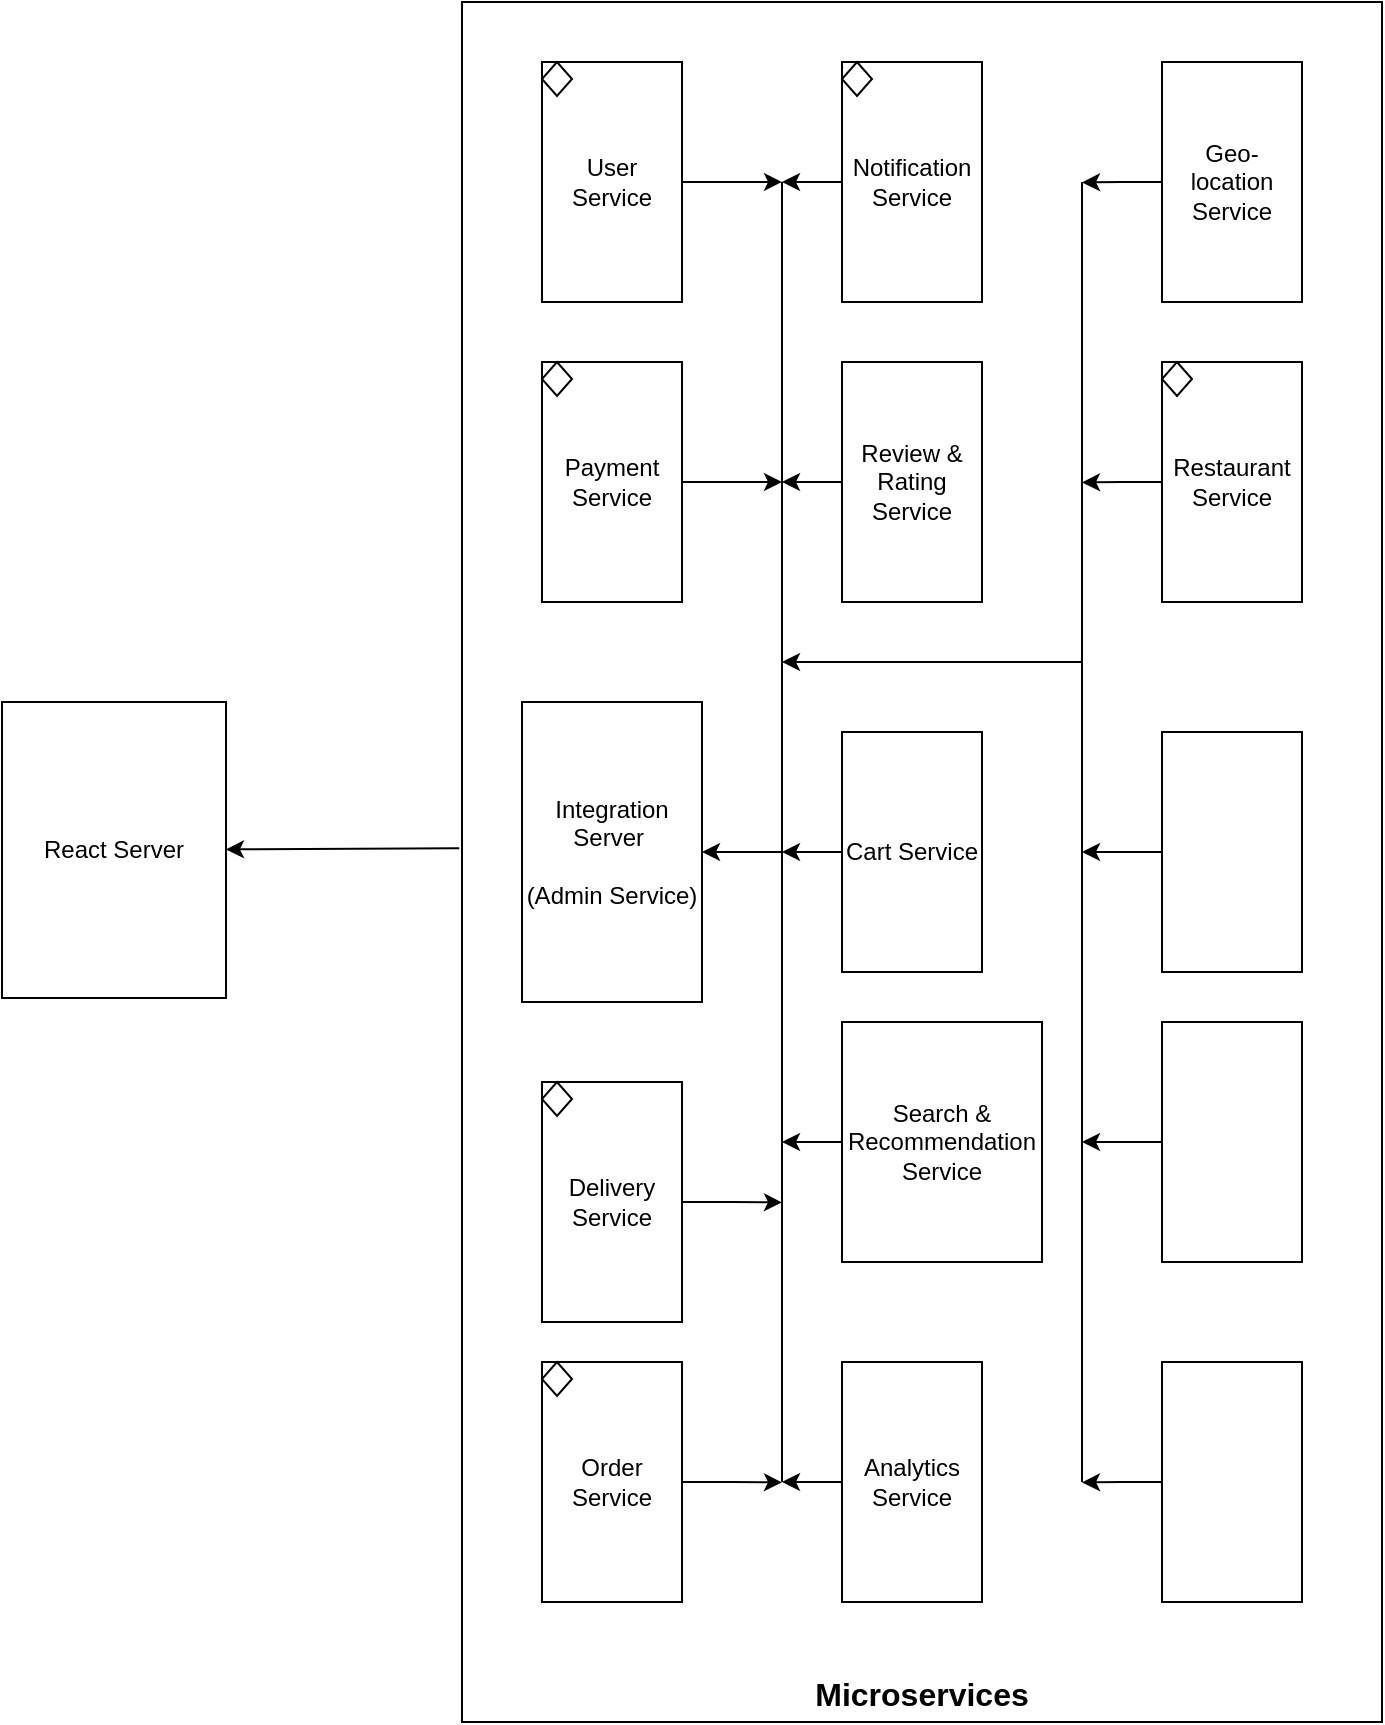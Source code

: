 <mxfile version="26.0.10">
  <diagram id="C5RBs43oDa-KdzZeNtuy" name="Page-1">
    <mxGraphModel dx="1235" dy="633" grid="0" gridSize="10" guides="1" tooltips="1" connect="1" arrows="1" fold="1" page="1" pageScale="1" pageWidth="1000" pageHeight="1169" math="0" shadow="0">
      <root>
        <mxCell id="WIyWlLk6GJQsqaUBKTNV-0" />
        <mxCell id="WIyWlLk6GJQsqaUBKTNV-1" parent="WIyWlLk6GJQsqaUBKTNV-0" />
        <mxCell id="NjLAJhfvmHgW9lrbdgqP-4" value="React Server" style="rounded=0;whiteSpace=wrap;html=1;" vertex="1" parent="WIyWlLk6GJQsqaUBKTNV-1">
          <mxGeometry x="90" y="460" width="112" height="148" as="geometry" />
        </mxCell>
        <mxCell id="NjLAJhfvmHgW9lrbdgqP-8" value="Integration Server&amp;nbsp;&lt;div&gt;&lt;br&gt;&lt;/div&gt;&lt;div&gt;(Admin Service)&lt;/div&gt;" style="rounded=0;whiteSpace=wrap;html=1;" vertex="1" parent="WIyWlLk6GJQsqaUBKTNV-1">
          <mxGeometry x="350" y="460" width="90" height="150" as="geometry" />
        </mxCell>
        <mxCell id="NjLAJhfvmHgW9lrbdgqP-35" style="edgeStyle=orthogonalEdgeStyle;rounded=0;orthogonalLoop=1;jettySize=auto;html=1;exitX=1;exitY=0.5;exitDx=0;exitDy=0;" edge="1" parent="WIyWlLk6GJQsqaUBKTNV-1" source="NjLAJhfvmHgW9lrbdgqP-9">
          <mxGeometry relative="1" as="geometry">
            <mxPoint x="480" y="199.941" as="targetPoint" />
          </mxGeometry>
        </mxCell>
        <mxCell id="NjLAJhfvmHgW9lrbdgqP-9" value="User Service" style="rounded=0;whiteSpace=wrap;html=1;" vertex="1" parent="WIyWlLk6GJQsqaUBKTNV-1">
          <mxGeometry x="360" y="140" width="70" height="120" as="geometry" />
        </mxCell>
        <mxCell id="NjLAJhfvmHgW9lrbdgqP-50" style="edgeStyle=orthogonalEdgeStyle;rounded=0;orthogonalLoop=1;jettySize=auto;html=1;exitX=0;exitY=0.5;exitDx=0;exitDy=0;" edge="1" parent="WIyWlLk6GJQsqaUBKTNV-1" source="NjLAJhfvmHgW9lrbdgqP-10">
          <mxGeometry relative="1" as="geometry">
            <mxPoint x="630" y="350.2" as="targetPoint" />
          </mxGeometry>
        </mxCell>
        <mxCell id="NjLAJhfvmHgW9lrbdgqP-10" value="Restaurant Service" style="rounded=0;whiteSpace=wrap;html=1;" vertex="1" parent="WIyWlLk6GJQsqaUBKTNV-1">
          <mxGeometry x="670" y="290" width="70" height="120" as="geometry" />
        </mxCell>
        <mxCell id="NjLAJhfvmHgW9lrbdgqP-56" style="edgeStyle=orthogonalEdgeStyle;rounded=0;orthogonalLoop=1;jettySize=auto;html=1;exitX=1;exitY=0.5;exitDx=0;exitDy=0;" edge="1" parent="WIyWlLk6GJQsqaUBKTNV-1" source="NjLAJhfvmHgW9lrbdgqP-11">
          <mxGeometry relative="1" as="geometry">
            <mxPoint x="480" y="850.2" as="targetPoint" />
          </mxGeometry>
        </mxCell>
        <mxCell id="NjLAJhfvmHgW9lrbdgqP-11" value="Order Service " style="rounded=0;whiteSpace=wrap;html=1;" vertex="1" parent="WIyWlLk6GJQsqaUBKTNV-1">
          <mxGeometry x="360" y="790" width="70" height="120" as="geometry" />
        </mxCell>
        <mxCell id="NjLAJhfvmHgW9lrbdgqP-46" style="edgeStyle=orthogonalEdgeStyle;rounded=0;orthogonalLoop=1;jettySize=auto;html=1;exitX=1;exitY=0.5;exitDx=0;exitDy=0;" edge="1" parent="WIyWlLk6GJQsqaUBKTNV-1" source="NjLAJhfvmHgW9lrbdgqP-14">
          <mxGeometry relative="1" as="geometry">
            <mxPoint x="480" y="350" as="targetPoint" />
          </mxGeometry>
        </mxCell>
        <mxCell id="NjLAJhfvmHgW9lrbdgqP-14" value="Payment Service" style="rounded=0;whiteSpace=wrap;html=1;" vertex="1" parent="WIyWlLk6GJQsqaUBKTNV-1">
          <mxGeometry x="360" y="290" width="70" height="120" as="geometry" />
        </mxCell>
        <mxCell id="NjLAJhfvmHgW9lrbdgqP-58" style="edgeStyle=orthogonalEdgeStyle;rounded=0;orthogonalLoop=1;jettySize=auto;html=1;exitX=1;exitY=0.5;exitDx=0;exitDy=0;" edge="1" parent="WIyWlLk6GJQsqaUBKTNV-1" source="NjLAJhfvmHgW9lrbdgqP-15">
          <mxGeometry relative="1" as="geometry">
            <mxPoint x="480" y="710.2" as="targetPoint" />
          </mxGeometry>
        </mxCell>
        <mxCell id="NjLAJhfvmHgW9lrbdgqP-15" value="Delivery Service " style="rounded=0;whiteSpace=wrap;html=1;" vertex="1" parent="WIyWlLk6GJQsqaUBKTNV-1">
          <mxGeometry x="360" y="650" width="70" height="120" as="geometry" />
        </mxCell>
        <mxCell id="NjLAJhfvmHgW9lrbdgqP-41" style="edgeStyle=orthogonalEdgeStyle;rounded=0;orthogonalLoop=1;jettySize=auto;html=1;exitX=0;exitY=0.5;exitDx=0;exitDy=0;" edge="1" parent="WIyWlLk6GJQsqaUBKTNV-1" source="NjLAJhfvmHgW9lrbdgqP-16">
          <mxGeometry relative="1" as="geometry">
            <mxPoint x="480" y="200" as="targetPoint" />
          </mxGeometry>
        </mxCell>
        <mxCell id="NjLAJhfvmHgW9lrbdgqP-16" value="Notification Service" style="rounded=0;whiteSpace=wrap;html=1;" vertex="1" parent="WIyWlLk6GJQsqaUBKTNV-1">
          <mxGeometry x="510" y="140" width="70" height="120" as="geometry" />
        </mxCell>
        <mxCell id="NjLAJhfvmHgW9lrbdgqP-39" style="edgeStyle=orthogonalEdgeStyle;rounded=0;orthogonalLoop=1;jettySize=auto;html=1;exitX=0;exitY=0.5;exitDx=0;exitDy=0;" edge="1" parent="WIyWlLk6GJQsqaUBKTNV-1" source="NjLAJhfvmHgW9lrbdgqP-17">
          <mxGeometry relative="1" as="geometry">
            <mxPoint x="480" y="535.235" as="targetPoint" />
          </mxGeometry>
        </mxCell>
        <mxCell id="NjLAJhfvmHgW9lrbdgqP-17" value="Cart Service" style="rounded=0;whiteSpace=wrap;html=1;" vertex="1" parent="WIyWlLk6GJQsqaUBKTNV-1">
          <mxGeometry x="510" y="475" width="70" height="120" as="geometry" />
        </mxCell>
        <mxCell id="NjLAJhfvmHgW9lrbdgqP-54" style="edgeStyle=orthogonalEdgeStyle;rounded=0;orthogonalLoop=1;jettySize=auto;html=1;exitX=0;exitY=0.5;exitDx=0;exitDy=0;" edge="1" parent="WIyWlLk6GJQsqaUBKTNV-1" source="NjLAJhfvmHgW9lrbdgqP-18">
          <mxGeometry relative="1" as="geometry">
            <mxPoint x="480" y="850.2" as="targetPoint" />
          </mxGeometry>
        </mxCell>
        <mxCell id="NjLAJhfvmHgW9lrbdgqP-18" value="Analytics Service " style="rounded=0;whiteSpace=wrap;html=1;" vertex="1" parent="WIyWlLk6GJQsqaUBKTNV-1">
          <mxGeometry x="510" y="790" width="70" height="120" as="geometry" />
        </mxCell>
        <mxCell id="NjLAJhfvmHgW9lrbdgqP-42" style="edgeStyle=orthogonalEdgeStyle;rounded=0;orthogonalLoop=1;jettySize=auto;html=1;exitX=0;exitY=0.5;exitDx=0;exitDy=0;" edge="1" parent="WIyWlLk6GJQsqaUBKTNV-1" source="NjLAJhfvmHgW9lrbdgqP-19">
          <mxGeometry relative="1" as="geometry">
            <mxPoint x="480" y="350" as="targetPoint" />
          </mxGeometry>
        </mxCell>
        <mxCell id="NjLAJhfvmHgW9lrbdgqP-19" value="Review &amp;amp; Rating Service" style="rounded=0;whiteSpace=wrap;html=1;" vertex="1" parent="WIyWlLk6GJQsqaUBKTNV-1">
          <mxGeometry x="510" y="290" width="70" height="120" as="geometry" />
        </mxCell>
        <mxCell id="NjLAJhfvmHgW9lrbdgqP-43" style="edgeStyle=orthogonalEdgeStyle;rounded=0;orthogonalLoop=1;jettySize=auto;html=1;exitX=0;exitY=0.5;exitDx=0;exitDy=0;" edge="1" parent="WIyWlLk6GJQsqaUBKTNV-1" source="NjLAJhfvmHgW9lrbdgqP-20">
          <mxGeometry relative="1" as="geometry">
            <mxPoint x="480" y="679.857" as="targetPoint" />
          </mxGeometry>
        </mxCell>
        <mxCell id="NjLAJhfvmHgW9lrbdgqP-20" value="Search &amp;amp; Recommendation Service " style="rounded=0;whiteSpace=wrap;html=1;" vertex="1" parent="WIyWlLk6GJQsqaUBKTNV-1">
          <mxGeometry x="510" y="620" width="100" height="120" as="geometry" />
        </mxCell>
        <mxCell id="NjLAJhfvmHgW9lrbdgqP-49" style="edgeStyle=orthogonalEdgeStyle;rounded=0;orthogonalLoop=1;jettySize=auto;html=1;exitX=0;exitY=0.5;exitDx=0;exitDy=0;" edge="1" parent="WIyWlLk6GJQsqaUBKTNV-1" source="NjLAJhfvmHgW9lrbdgqP-21">
          <mxGeometry relative="1" as="geometry">
            <mxPoint x="630" y="200.2" as="targetPoint" />
          </mxGeometry>
        </mxCell>
        <mxCell id="NjLAJhfvmHgW9lrbdgqP-21" value="Geo-location Service" style="rounded=0;whiteSpace=wrap;html=1;align=center;" vertex="1" parent="WIyWlLk6GJQsqaUBKTNV-1">
          <mxGeometry x="670" y="140" width="70" height="120" as="geometry" />
        </mxCell>
        <mxCell id="NjLAJhfvmHgW9lrbdgqP-51" style="edgeStyle=orthogonalEdgeStyle;rounded=0;orthogonalLoop=1;jettySize=auto;html=1;exitX=0;exitY=0.5;exitDx=0;exitDy=0;" edge="1" parent="WIyWlLk6GJQsqaUBKTNV-1" source="NjLAJhfvmHgW9lrbdgqP-22">
          <mxGeometry relative="1" as="geometry">
            <mxPoint x="630" y="535" as="targetPoint" />
          </mxGeometry>
        </mxCell>
        <mxCell id="NjLAJhfvmHgW9lrbdgqP-22" value="" style="rounded=0;whiteSpace=wrap;html=1;" vertex="1" parent="WIyWlLk6GJQsqaUBKTNV-1">
          <mxGeometry x="670" y="475" width="70" height="120" as="geometry" />
        </mxCell>
        <mxCell id="NjLAJhfvmHgW9lrbdgqP-53" style="edgeStyle=orthogonalEdgeStyle;rounded=0;orthogonalLoop=1;jettySize=auto;html=1;exitX=0;exitY=0.5;exitDx=0;exitDy=0;" edge="1" parent="WIyWlLk6GJQsqaUBKTNV-1" source="NjLAJhfvmHgW9lrbdgqP-23">
          <mxGeometry relative="1" as="geometry">
            <mxPoint x="630" y="850.2" as="targetPoint" />
          </mxGeometry>
        </mxCell>
        <mxCell id="NjLAJhfvmHgW9lrbdgqP-23" value="" style="rounded=0;whiteSpace=wrap;html=1;" vertex="1" parent="WIyWlLk6GJQsqaUBKTNV-1">
          <mxGeometry x="670" y="790" width="70" height="120" as="geometry" />
        </mxCell>
        <mxCell id="NjLAJhfvmHgW9lrbdgqP-52" style="edgeStyle=orthogonalEdgeStyle;rounded=0;orthogonalLoop=1;jettySize=auto;html=1;" edge="1" parent="WIyWlLk6GJQsqaUBKTNV-1" source="NjLAJhfvmHgW9lrbdgqP-25">
          <mxGeometry relative="1" as="geometry">
            <mxPoint x="630" y="680" as="targetPoint" />
          </mxGeometry>
        </mxCell>
        <mxCell id="NjLAJhfvmHgW9lrbdgqP-25" value="" style="rounded=0;whiteSpace=wrap;html=1;" vertex="1" parent="WIyWlLk6GJQsqaUBKTNV-1">
          <mxGeometry x="670" y="620" width="70" height="120" as="geometry" />
        </mxCell>
        <mxCell id="NjLAJhfvmHgW9lrbdgqP-33" value="" style="endArrow=none;html=1;rounded=0;" edge="1" parent="WIyWlLk6GJQsqaUBKTNV-1">
          <mxGeometry width="50" height="50" relative="1" as="geometry">
            <mxPoint x="480" y="850" as="sourcePoint" />
            <mxPoint x="480" y="200" as="targetPoint" />
          </mxGeometry>
        </mxCell>
        <mxCell id="NjLAJhfvmHgW9lrbdgqP-38" value="" style="endArrow=classic;html=1;rounded=0;entryX=1;entryY=0.5;entryDx=0;entryDy=0;" edge="1" parent="WIyWlLk6GJQsqaUBKTNV-1" target="NjLAJhfvmHgW9lrbdgqP-8">
          <mxGeometry width="50" height="50" relative="1" as="geometry">
            <mxPoint x="480" y="535" as="sourcePoint" />
            <mxPoint x="530" y="480" as="targetPoint" />
          </mxGeometry>
        </mxCell>
        <mxCell id="NjLAJhfvmHgW9lrbdgqP-47" value="" style="endArrow=none;html=1;rounded=0;" edge="1" parent="WIyWlLk6GJQsqaUBKTNV-1">
          <mxGeometry width="50" height="50" relative="1" as="geometry">
            <mxPoint x="630" y="850" as="sourcePoint" />
            <mxPoint x="630" y="200" as="targetPoint" />
          </mxGeometry>
        </mxCell>
        <mxCell id="NjLAJhfvmHgW9lrbdgqP-48" value="" style="endArrow=classic;html=1;rounded=0;" edge="1" parent="WIyWlLk6GJQsqaUBKTNV-1">
          <mxGeometry width="50" height="50" relative="1" as="geometry">
            <mxPoint x="630" y="440" as="sourcePoint" />
            <mxPoint x="480" y="440" as="targetPoint" />
          </mxGeometry>
        </mxCell>
        <mxCell id="NjLAJhfvmHgW9lrbdgqP-60" value="&lt;div&gt;&lt;b&gt;&lt;font style=&quot;font-size: 18px;&quot;&gt;&lt;br&gt;&lt;/font&gt;&lt;/b&gt;&lt;/div&gt;&lt;div&gt;&lt;b&gt;&lt;font size=&quot;3&quot;&gt;&lt;br&gt;&lt;/font&gt;&lt;/b&gt;&lt;/div&gt;&lt;div&gt;&lt;b&gt;&lt;font size=&quot;3&quot;&gt;&lt;br&gt;&lt;/font&gt;&lt;/b&gt;&lt;/div&gt;&lt;div&gt;&lt;b&gt;&lt;font size=&quot;3&quot;&gt;&lt;br&gt;&lt;/font&gt;&lt;/b&gt;&lt;/div&gt;&lt;div&gt;&lt;b&gt;&lt;font size=&quot;3&quot;&gt;&lt;br&gt;&lt;/font&gt;&lt;/b&gt;&lt;/div&gt;&lt;div&gt;&lt;b&gt;&lt;font size=&quot;3&quot;&gt;&lt;br&gt;&lt;/font&gt;&lt;/b&gt;&lt;/div&gt;&lt;div&gt;&lt;b&gt;&lt;font size=&quot;3&quot;&gt;&lt;br&gt;&lt;/font&gt;&lt;/b&gt;&lt;/div&gt;&lt;div&gt;&lt;b&gt;&lt;font size=&quot;3&quot;&gt;&lt;br&gt;&lt;/font&gt;&lt;/b&gt;&lt;/div&gt;&lt;div&gt;&lt;b&gt;&lt;font size=&quot;3&quot;&gt;&lt;br&gt;&lt;/font&gt;&lt;/b&gt;&lt;/div&gt;&lt;div&gt;&lt;b&gt;&lt;font size=&quot;3&quot;&gt;&lt;br&gt;&lt;/font&gt;&lt;/b&gt;&lt;/div&gt;&lt;div&gt;&lt;b&gt;&lt;font size=&quot;3&quot;&gt;&lt;br&gt;&lt;/font&gt;&lt;/b&gt;&lt;/div&gt;&lt;div&gt;&lt;b&gt;&lt;font size=&quot;3&quot;&gt;&lt;br&gt;&lt;/font&gt;&lt;/b&gt;&lt;/div&gt;&lt;div&gt;&lt;b&gt;&lt;font size=&quot;3&quot;&gt;&lt;br&gt;&lt;/font&gt;&lt;/b&gt;&lt;/div&gt;&lt;div&gt;&lt;b&gt;&lt;font size=&quot;3&quot;&gt;&lt;br&gt;&lt;/font&gt;&lt;/b&gt;&lt;/div&gt;&lt;div&gt;&lt;b&gt;&lt;font size=&quot;3&quot;&gt;&lt;br&gt;&lt;/font&gt;&lt;/b&gt;&lt;/div&gt;&lt;div&gt;&lt;b&gt;&lt;font size=&quot;3&quot;&gt;&lt;br&gt;&lt;/font&gt;&lt;/b&gt;&lt;/div&gt;&lt;div&gt;&lt;b&gt;&lt;font size=&quot;3&quot;&gt;&lt;br&gt;&lt;/font&gt;&lt;/b&gt;&lt;/div&gt;&lt;div&gt;&lt;b&gt;&lt;font size=&quot;3&quot;&gt;&lt;br&gt;&lt;/font&gt;&lt;/b&gt;&lt;/div&gt;&lt;div&gt;&lt;b&gt;&lt;font size=&quot;3&quot;&gt;&lt;br&gt;&lt;/font&gt;&lt;/b&gt;&lt;/div&gt;&lt;div&gt;&lt;b&gt;&lt;font size=&quot;3&quot;&gt;&lt;br&gt;&lt;/font&gt;&lt;/b&gt;&lt;/div&gt;&lt;div&gt;&lt;b&gt;&lt;font size=&quot;3&quot;&gt;&lt;br&gt;&lt;/font&gt;&lt;/b&gt;&lt;/div&gt;&lt;div&gt;&lt;b&gt;&lt;font size=&quot;3&quot;&gt;&lt;br&gt;&lt;/font&gt;&lt;/b&gt;&lt;/div&gt;&lt;div&gt;&lt;b&gt;&lt;font size=&quot;3&quot;&gt;&lt;br&gt;&lt;/font&gt;&lt;/b&gt;&lt;/div&gt;&lt;div&gt;&lt;b&gt;&lt;font size=&quot;3&quot;&gt;&lt;br&gt;&lt;/font&gt;&lt;/b&gt;&lt;/div&gt;&lt;div&gt;&lt;b&gt;&lt;font size=&quot;3&quot;&gt;&lt;br&gt;&lt;/font&gt;&lt;/b&gt;&lt;/div&gt;&lt;div&gt;&lt;b&gt;&lt;font size=&quot;3&quot;&gt;&lt;br&gt;&lt;/font&gt;&lt;/b&gt;&lt;/div&gt;&lt;div&gt;&lt;b&gt;&lt;font size=&quot;3&quot;&gt;&lt;br&gt;&lt;/font&gt;&lt;/b&gt;&lt;/div&gt;&lt;div&gt;&lt;b&gt;&lt;font size=&quot;3&quot;&gt;&lt;br&gt;&lt;/font&gt;&lt;/b&gt;&lt;/div&gt;&lt;div&gt;&lt;b&gt;&lt;font size=&quot;3&quot;&gt;&lt;br&gt;&lt;/font&gt;&lt;/b&gt;&lt;/div&gt;&lt;div&gt;&lt;b&gt;&lt;font size=&quot;3&quot;&gt;&lt;br&gt;&lt;/font&gt;&lt;/b&gt;&lt;/div&gt;&lt;div&gt;&lt;b&gt;&lt;font size=&quot;3&quot;&gt;&lt;br&gt;&lt;/font&gt;&lt;/b&gt;&lt;/div&gt;&lt;div&gt;&lt;b&gt;&lt;font size=&quot;3&quot;&gt;&lt;br&gt;&lt;/font&gt;&lt;/b&gt;&lt;/div&gt;&lt;div&gt;&lt;b&gt;&lt;font size=&quot;3&quot;&gt;&lt;br&gt;&lt;/font&gt;&lt;/b&gt;&lt;/div&gt;&lt;div&gt;&lt;b&gt;&lt;font size=&quot;3&quot;&gt;&lt;br&gt;&lt;/font&gt;&lt;/b&gt;&lt;/div&gt;&lt;div&gt;&lt;b&gt;&lt;font size=&quot;3&quot;&gt;&lt;br&gt;&lt;/font&gt;&lt;/b&gt;&lt;/div&gt;&lt;div&gt;&lt;b&gt;&lt;font size=&quot;3&quot;&gt;&lt;br&gt;&lt;/font&gt;&lt;/b&gt;&lt;/div&gt;&lt;div&gt;&lt;b&gt;&lt;font size=&quot;3&quot;&gt;&lt;br&gt;&lt;/font&gt;&lt;/b&gt;&lt;/div&gt;&lt;div&gt;&lt;b&gt;&lt;font size=&quot;3&quot;&gt;&lt;br&gt;&lt;/font&gt;&lt;/b&gt;&lt;/div&gt;&lt;div&gt;&lt;b&gt;&lt;font size=&quot;3&quot;&gt;&lt;br&gt;&lt;/font&gt;&lt;/b&gt;&lt;/div&gt;&lt;div&gt;&lt;b&gt;&lt;font size=&quot;3&quot;&gt;&lt;br&gt;&lt;/font&gt;&lt;/b&gt;&lt;/div&gt;&lt;div&gt;&lt;b&gt;&lt;font size=&quot;3&quot;&gt;&lt;br&gt;&lt;/font&gt;&lt;/b&gt;&lt;/div&gt;&lt;div&gt;&lt;br&gt;&lt;/div&gt;&lt;div&gt;&lt;br&gt;&lt;/div&gt;&lt;div&gt;&lt;br&gt;&lt;/div&gt;&lt;div&gt;&lt;b&gt;&lt;font size=&quot;3&quot;&gt;Microservices&lt;/font&gt;&lt;/b&gt;&lt;/div&gt;" style="rounded=0;whiteSpace=wrap;html=1;fillColor=none;" vertex="1" parent="WIyWlLk6GJQsqaUBKTNV-1">
          <mxGeometry x="320" y="110" width="460" height="860" as="geometry" />
        </mxCell>
        <mxCell id="NjLAJhfvmHgW9lrbdgqP-62" value="" style="endArrow=classic;html=1;rounded=0;exitX=-0.003;exitY=0.492;exitDx=0;exitDy=0;exitPerimeter=0;" edge="1" parent="WIyWlLk6GJQsqaUBKTNV-1" source="NjLAJhfvmHgW9lrbdgqP-60" target="NjLAJhfvmHgW9lrbdgqP-4">
          <mxGeometry width="50" height="50" relative="1" as="geometry">
            <mxPoint x="320" y="540" as="sourcePoint" />
            <mxPoint x="370" y="490" as="targetPoint" />
          </mxGeometry>
        </mxCell>
        <mxCell id="NjLAJhfvmHgW9lrbdgqP-63" value="" style="rhombus;whiteSpace=wrap;html=1;" vertex="1" parent="WIyWlLk6GJQsqaUBKTNV-1">
          <mxGeometry x="360" y="140" width="15" height="17" as="geometry" />
        </mxCell>
        <mxCell id="NjLAJhfvmHgW9lrbdgqP-64" value="" style="rhombus;whiteSpace=wrap;html=1;" vertex="1" parent="WIyWlLk6GJQsqaUBKTNV-1">
          <mxGeometry x="670" y="290" width="15" height="17" as="geometry" />
        </mxCell>
        <mxCell id="NjLAJhfvmHgW9lrbdgqP-65" value="" style="rhombus;whiteSpace=wrap;html=1;" vertex="1" parent="WIyWlLk6GJQsqaUBKTNV-1">
          <mxGeometry x="360" y="290" width="15" height="17" as="geometry" />
        </mxCell>
        <mxCell id="NjLAJhfvmHgW9lrbdgqP-66" value="" style="rhombus;whiteSpace=wrap;html=1;" vertex="1" parent="WIyWlLk6GJQsqaUBKTNV-1">
          <mxGeometry x="360" y="790" width="15" height="17" as="geometry" />
        </mxCell>
        <mxCell id="NjLAJhfvmHgW9lrbdgqP-67" value="" style="rhombus;whiteSpace=wrap;html=1;" vertex="1" parent="WIyWlLk6GJQsqaUBKTNV-1">
          <mxGeometry x="360" y="650" width="15" height="17" as="geometry" />
        </mxCell>
        <mxCell id="NjLAJhfvmHgW9lrbdgqP-68" value="" style="rhombus;whiteSpace=wrap;html=1;" vertex="1" parent="WIyWlLk6GJQsqaUBKTNV-1">
          <mxGeometry x="510" y="140" width="15" height="17" as="geometry" />
        </mxCell>
      </root>
    </mxGraphModel>
  </diagram>
</mxfile>
